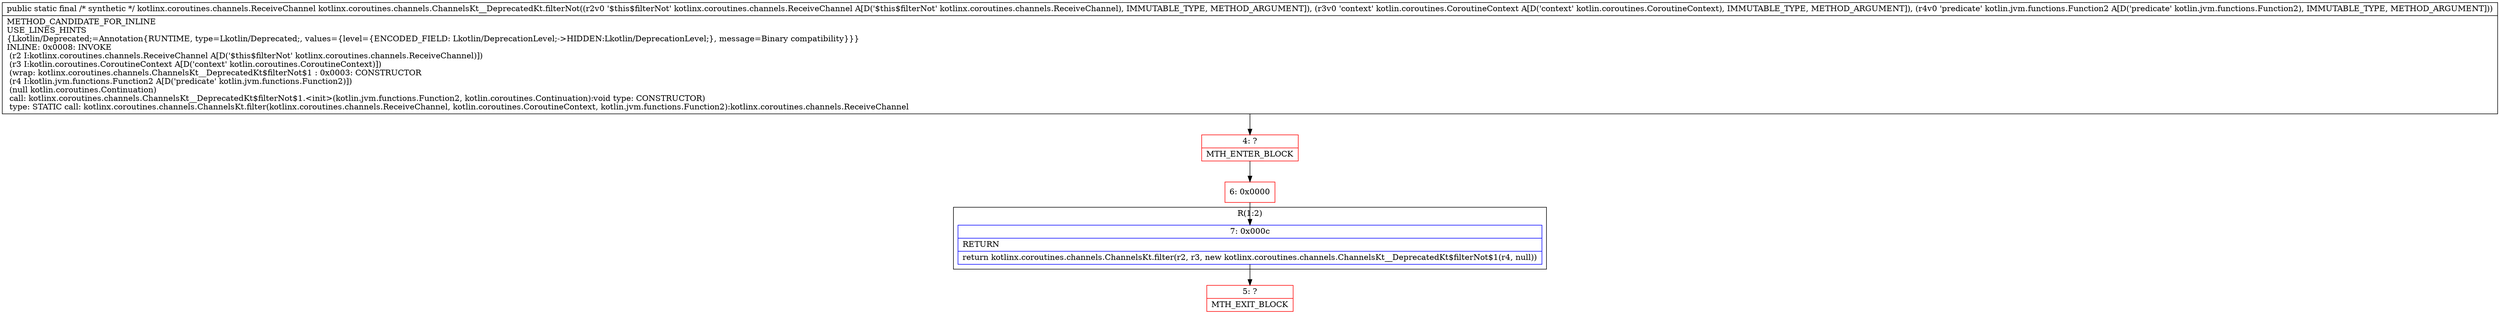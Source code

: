 digraph "CFG forkotlinx.coroutines.channels.ChannelsKt__DeprecatedKt.filterNot(Lkotlinx\/coroutines\/channels\/ReceiveChannel;Lkotlin\/coroutines\/CoroutineContext;Lkotlin\/jvm\/functions\/Function2;)Lkotlinx\/coroutines\/channels\/ReceiveChannel;" {
subgraph cluster_Region_2140332324 {
label = "R(1:2)";
node [shape=record,color=blue];
Node_7 [shape=record,label="{7\:\ 0x000c|RETURN\l|return kotlinx.coroutines.channels.ChannelsKt.filter(r2, r3, new kotlinx.coroutines.channels.ChannelsKt__DeprecatedKt$filterNot$1(r4, null))\l}"];
}
Node_4 [shape=record,color=red,label="{4\:\ ?|MTH_ENTER_BLOCK\l}"];
Node_6 [shape=record,color=red,label="{6\:\ 0x0000}"];
Node_5 [shape=record,color=red,label="{5\:\ ?|MTH_EXIT_BLOCK\l}"];
MethodNode[shape=record,label="{public static final \/* synthetic *\/ kotlinx.coroutines.channels.ReceiveChannel kotlinx.coroutines.channels.ChannelsKt__DeprecatedKt.filterNot((r2v0 '$this$filterNot' kotlinx.coroutines.channels.ReceiveChannel A[D('$this$filterNot' kotlinx.coroutines.channels.ReceiveChannel), IMMUTABLE_TYPE, METHOD_ARGUMENT]), (r3v0 'context' kotlin.coroutines.CoroutineContext A[D('context' kotlin.coroutines.CoroutineContext), IMMUTABLE_TYPE, METHOD_ARGUMENT]), (r4v0 'predicate' kotlin.jvm.functions.Function2 A[D('predicate' kotlin.jvm.functions.Function2), IMMUTABLE_TYPE, METHOD_ARGUMENT]))  | METHOD_CANDIDATE_FOR_INLINE\lUSE_LINES_HINTS\l\{Lkotlin\/Deprecated;=Annotation\{RUNTIME, type=Lkotlin\/Deprecated;, values=\{level=\{ENCODED_FIELD: Lkotlin\/DeprecationLevel;\-\>HIDDEN:Lkotlin\/DeprecationLevel;\}, message=Binary compatibility\}\}\}\lINLINE: 0x0008: INVOKE  \l  (r2 I:kotlinx.coroutines.channels.ReceiveChannel A[D('$this$filterNot' kotlinx.coroutines.channels.ReceiveChannel)])\l  (r3 I:kotlin.coroutines.CoroutineContext A[D('context' kotlin.coroutines.CoroutineContext)])\l  (wrap: kotlinx.coroutines.channels.ChannelsKt__DeprecatedKt$filterNot$1 : 0x0003: CONSTRUCTOR  \l  (r4 I:kotlin.jvm.functions.Function2 A[D('predicate' kotlin.jvm.functions.Function2)])\l  (null kotlin.coroutines.Continuation)\l call: kotlinx.coroutines.channels.ChannelsKt__DeprecatedKt$filterNot$1.\<init\>(kotlin.jvm.functions.Function2, kotlin.coroutines.Continuation):void type: CONSTRUCTOR)\l type: STATIC call: kotlinx.coroutines.channels.ChannelsKt.filter(kotlinx.coroutines.channels.ReceiveChannel, kotlin.coroutines.CoroutineContext, kotlin.jvm.functions.Function2):kotlinx.coroutines.channels.ReceiveChannel\l}"];
MethodNode -> Node_4;Node_7 -> Node_5;
Node_4 -> Node_6;
Node_6 -> Node_7;
}

